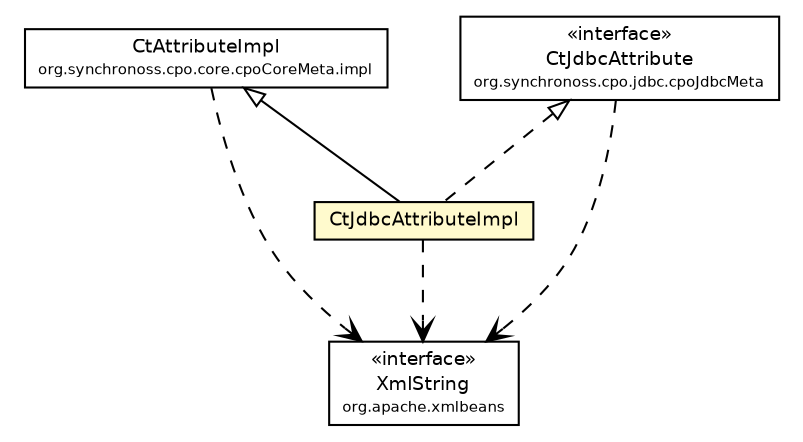#!/usr/local/bin/dot
#
# Class diagram 
# Generated by UmlGraph version 4.6 (http://www.spinellis.gr/sw/umlgraph)
#

digraph G {
	edge [fontname="Helvetica",fontsize=10,labelfontname="Helvetica",labelfontsize=10];
	node [fontname="Helvetica",fontsize=10,shape=plaintext];
	// org.synchronoss.cpo.core.cpoCoreMeta.impl.CtAttributeImpl
	c44223 [label=<<table border="0" cellborder="1" cellspacing="0" cellpadding="2" port="p" href="../../../core/cpoCoreMeta/impl/CtAttributeImpl.html">
		<tr><td><table border="0" cellspacing="0" cellpadding="1">
			<tr><td> CtAttributeImpl </td></tr>
			<tr><td><font point-size="7.0"> org.synchronoss.cpo.core.cpoCoreMeta.impl </font></td></tr>
		</table></td></tr>
		</table>>, fontname="Helvetica", fontcolor="black", fontsize=9.0];
	// org.synchronoss.cpo.jdbc.cpoJdbcMeta.CtJdbcAttribute
	c44281 [label=<<table border="0" cellborder="1" cellspacing="0" cellpadding="2" port="p" href="../CtJdbcAttribute.html">
		<tr><td><table border="0" cellspacing="0" cellpadding="1">
			<tr><td> &laquo;interface&raquo; </td></tr>
			<tr><td> CtJdbcAttribute </td></tr>
			<tr><td><font point-size="7.0"> org.synchronoss.cpo.jdbc.cpoJdbcMeta </font></td></tr>
		</table></td></tr>
		</table>>, fontname="Helvetica", fontcolor="black", fontsize=9.0];
	// org.synchronoss.cpo.jdbc.cpoJdbcMeta.impl.CtJdbcAttributeImpl
	c44288 [label=<<table border="0" cellborder="1" cellspacing="0" cellpadding="2" port="p" bgcolor="lemonChiffon" href="./CtJdbcAttributeImpl.html">
		<tr><td><table border="0" cellspacing="0" cellpadding="1">
			<tr><td> CtJdbcAttributeImpl </td></tr>
		</table></td></tr>
		</table>>, fontname="Helvetica", fontcolor="black", fontsize=9.0];
	//org.synchronoss.cpo.jdbc.cpoJdbcMeta.impl.CtJdbcAttributeImpl extends org.synchronoss.cpo.core.cpoCoreMeta.impl.CtAttributeImpl
	c44223:p -> c44288:p [dir=back,arrowtail=empty];
	//org.synchronoss.cpo.jdbc.cpoJdbcMeta.impl.CtJdbcAttributeImpl implements org.synchronoss.cpo.jdbc.cpoJdbcMeta.CtJdbcAttribute
	c44281:p -> c44288:p [dir=back,arrowtail=empty,style=dashed];
	// org.synchronoss.cpo.core.cpoCoreMeta.impl.CtAttributeImpl DEPEND org.apache.xmlbeans.XmlString
	c44223:p -> c44338:p [taillabel="", label="", headlabel="", fontname="Helvetica", fontcolor="black", fontsize=10.0, color="black", arrowhead=open, style=dashed];
	// org.synchronoss.cpo.jdbc.cpoJdbcMeta.CtJdbcAttribute DEPEND org.apache.xmlbeans.XmlString
	c44281:p -> c44338:p [taillabel="", label="", headlabel="", fontname="Helvetica", fontcolor="black", fontsize=10.0, color="black", arrowhead=open, style=dashed];
	// org.synchronoss.cpo.jdbc.cpoJdbcMeta.impl.CtJdbcAttributeImpl DEPEND org.apache.xmlbeans.XmlString
	c44288:p -> c44338:p [taillabel="", label="", headlabel="", fontname="Helvetica", fontcolor="black", fontsize=10.0, color="black", arrowhead=open, style=dashed];
	// org.apache.xmlbeans.XmlString
	c44338 [label=<<table border="0" cellborder="1" cellspacing="0" cellpadding="2" port="p" href="http://java.sun.com/j2se/1.4.2/docs/api/org/apache/xmlbeans/XmlString.html">
		<tr><td><table border="0" cellspacing="0" cellpadding="1">
			<tr><td> &laquo;interface&raquo; </td></tr>
			<tr><td> XmlString </td></tr>
			<tr><td><font point-size="7.0"> org.apache.xmlbeans </font></td></tr>
		</table></td></tr>
		</table>>, fontname="Helvetica", fontcolor="black", fontsize=9.0];
}

